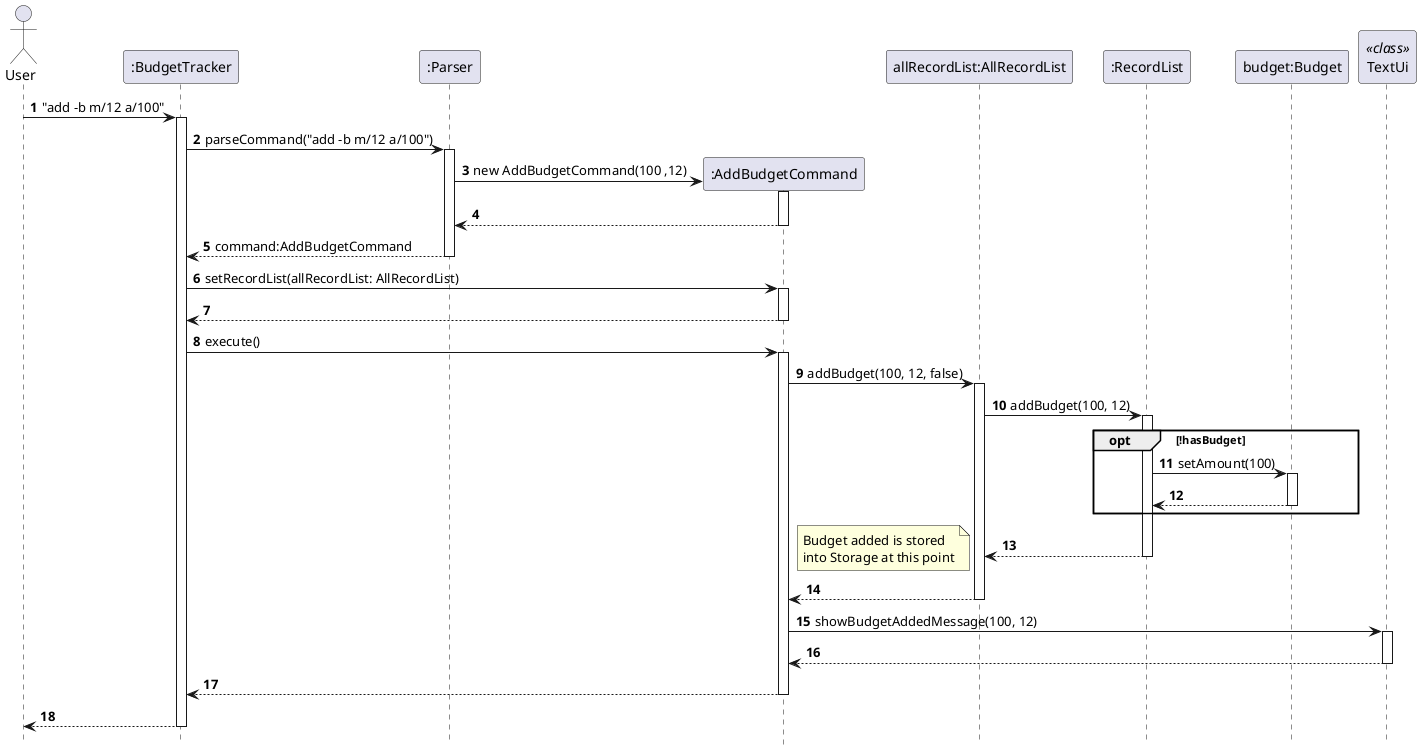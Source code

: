 @startuml
'https://plantuml.com/sequence-diagram
hide footbox
autonumber

Actor User as user

user -> ":BudgetTracker" : "add -b m/12 a/100"
activate ":BudgetTracker"

":BudgetTracker" -> ":Parser" : parseCommand("add -b m/12 a/100")
activate ":Parser"

create ":AddBudgetCommand"
":Parser" -> ":AddBudgetCommand" : new AddBudgetCommand(100 ,12)
activate ":AddBudgetCommand"
return

return command:AddBudgetCommand

":BudgetTracker" -> ":AddBudgetCommand" : setRecordList(allRecordList: AllRecordList)
activate ":AddBudgetCommand"
return

":BudgetTracker" -> ":AddBudgetCommand" : execute()
activate ":AddBudgetCommand"

":AddBudgetCommand" -> "allRecordList:AllRecordList" : addBudget(100, 12, false)
activate "allRecordList:AllRecordList"

"allRecordList:AllRecordList" -> ":RecordList" : addBudget(100, 12)
activate ":RecordList"

opt !hasBudget
    ":RecordList" -> "budget:Budget" : setAmount(100)
    activate "budget:Budget"
    return
end

return

note left
Budget added is stored
into Storage at this point
end note

return

participant TextUi <<class>>

":AddBudgetCommand" -> TextUi : showBudgetAddedMessage(100, 12)
activate TextUi
return

return

":BudgetTracker" --> user
deactivate ":BudgetTracker"

@enduml